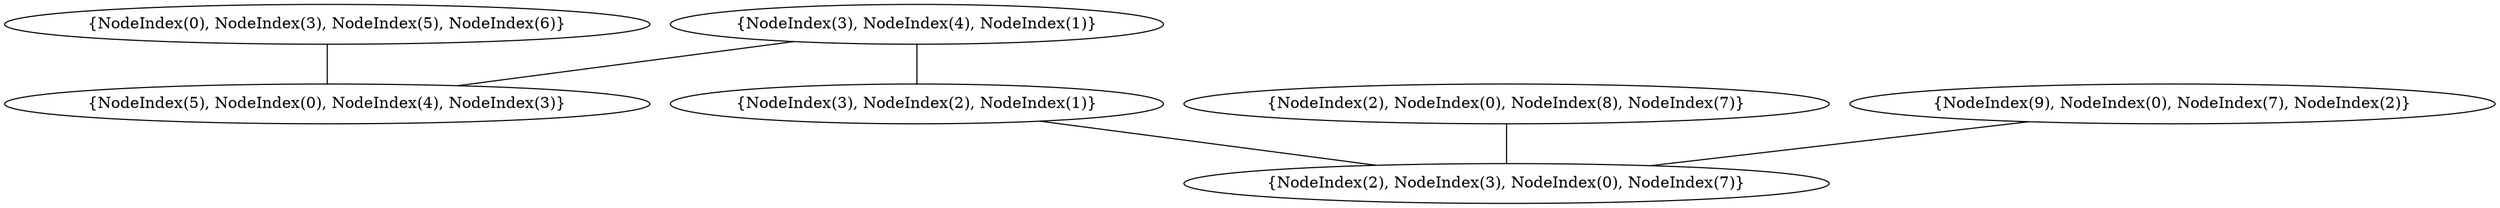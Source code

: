 graph {
    0 [ label = "{NodeIndex(5), NodeIndex(0), NodeIndex(4), NodeIndex(3)}" ]
    1 [ label = "{NodeIndex(0), NodeIndex(3), NodeIndex(5), NodeIndex(6)}" ]
    2 [ label = "{NodeIndex(2), NodeIndex(3), NodeIndex(0), NodeIndex(7)}" ]
    3 [ label = "{NodeIndex(2), NodeIndex(0), NodeIndex(8), NodeIndex(7)}" ]
    4 [ label = "{NodeIndex(9), NodeIndex(0), NodeIndex(7), NodeIndex(2)}" ]
    5 [ label = "{NodeIndex(3), NodeIndex(2), NodeIndex(1)}" ]
    6 [ label = "{NodeIndex(3), NodeIndex(4), NodeIndex(1)}" ]
    1 -- 0 [ ]
    3 -- 2 [ ]
    4 -- 2 [ ]
    6 -- 5 [ ]
    5 -- 2 [ ]
    6 -- 0 [ ]
}
